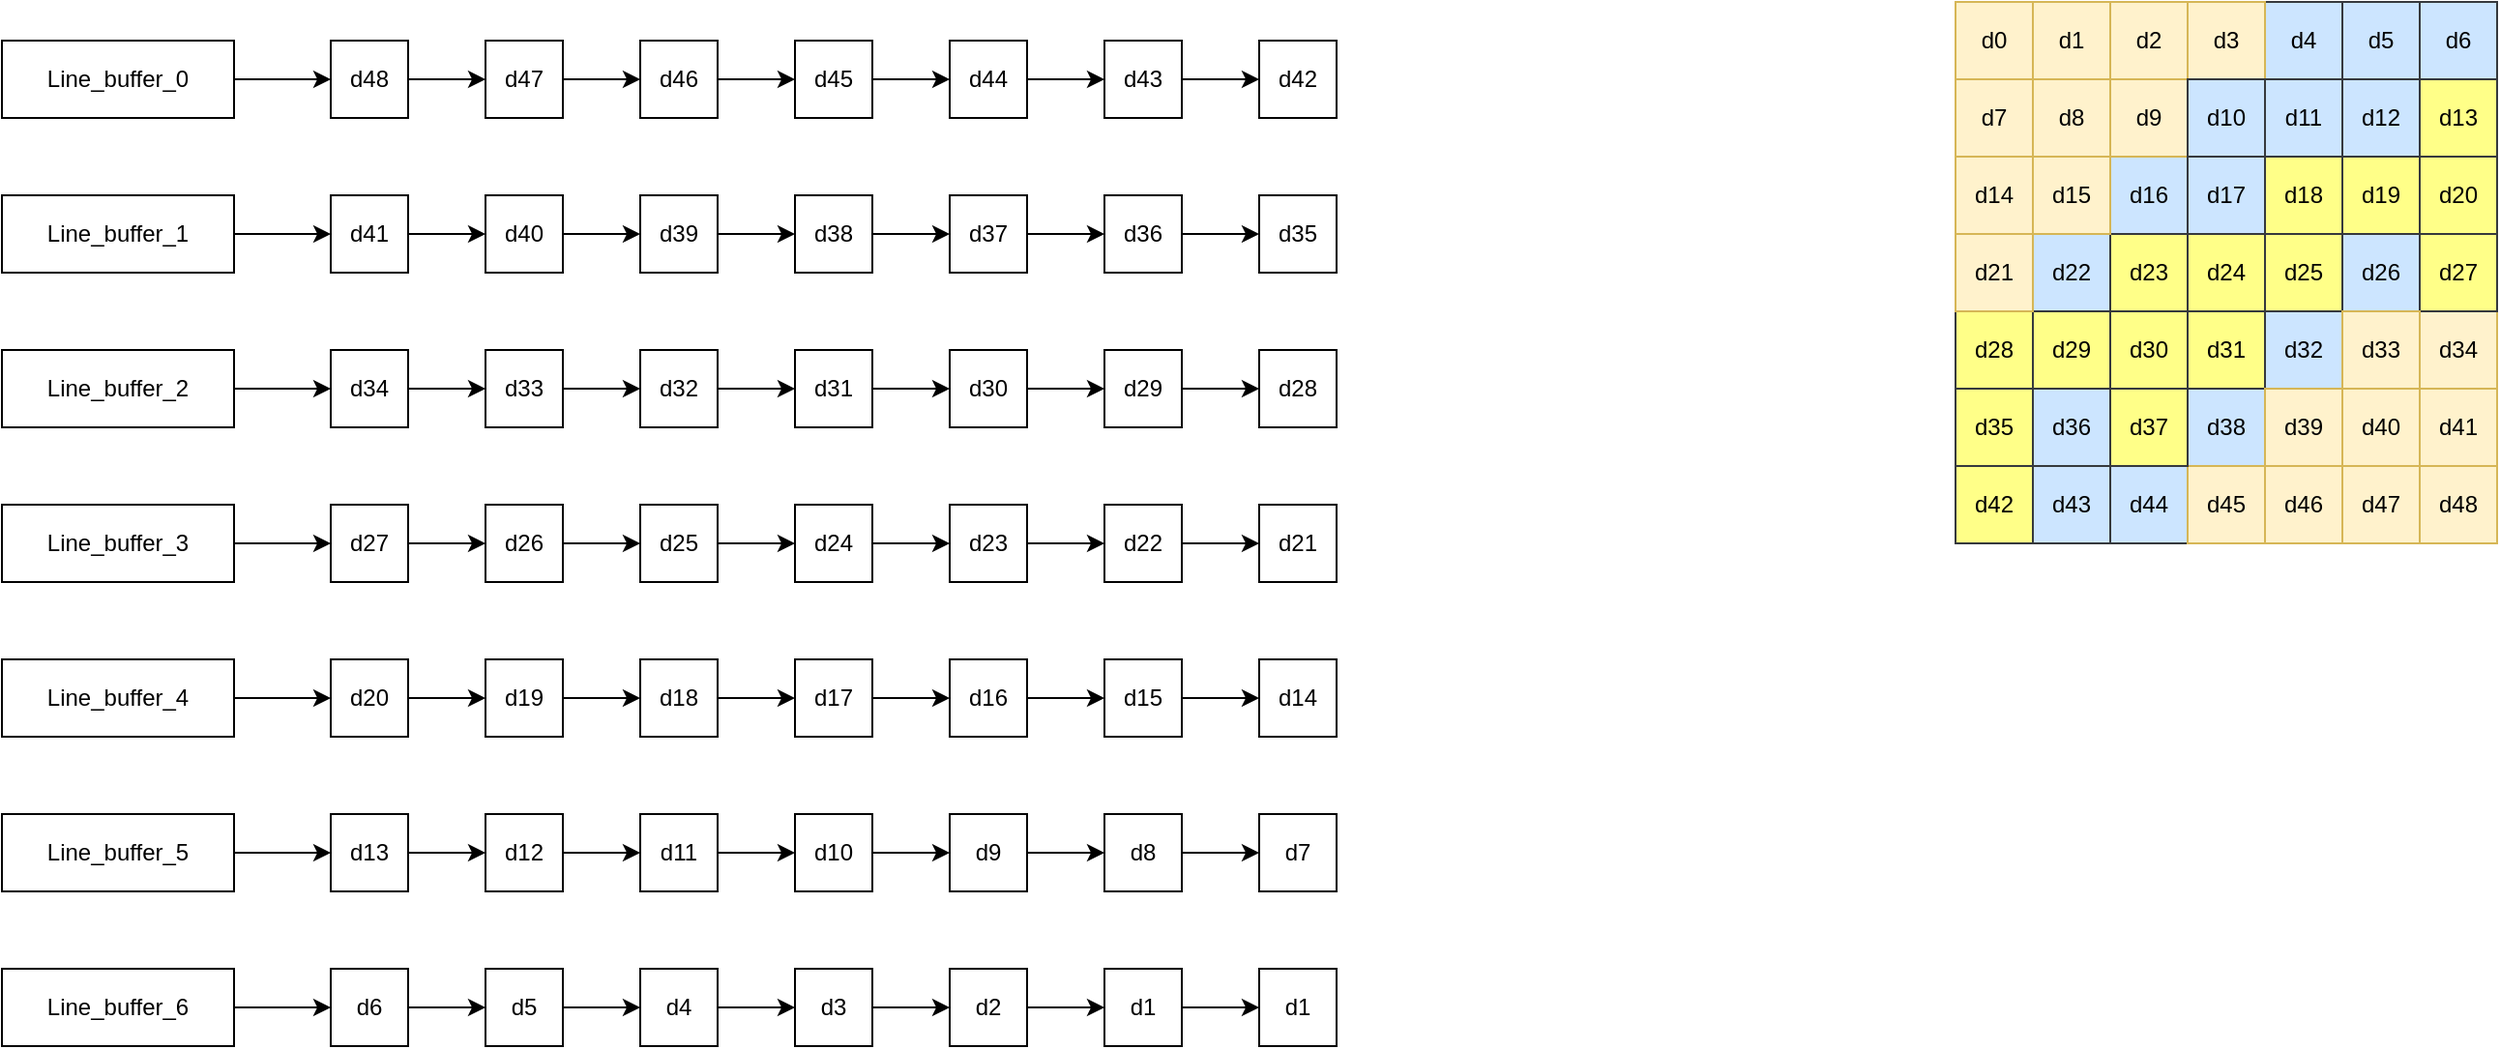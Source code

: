 <mxfile version="25.0.0">
  <diagram name="Page-1" id="skQ6Bqla_CH4Cx-famLH">
    <mxGraphModel dx="4706" dy="2423" grid="1" gridSize="10" guides="1" tooltips="1" connect="1" arrows="1" fold="1" page="1" pageScale="1" pageWidth="850" pageHeight="1100" math="0" shadow="0">
      <root>
        <mxCell id="0" />
        <mxCell id="1" parent="0" />
        <mxCell id="QPa2e-_EbMcNQabbTF7_-1" value="Line_buffer_0" style="rounded=0;whiteSpace=wrap;html=1;" parent="1" vertex="1">
          <mxGeometry x="80" y="350" width="120" height="40" as="geometry" />
        </mxCell>
        <mxCell id="QPa2e-_EbMcNQabbTF7_-2" value="Line_buffer_1" style="rounded=0;whiteSpace=wrap;html=1;" parent="1" vertex="1">
          <mxGeometry x="80" y="430" width="120" height="40" as="geometry" />
        </mxCell>
        <mxCell id="QPa2e-_EbMcNQabbTF7_-40" value="d48" style="rounded=0;whiteSpace=wrap;html=1;" parent="1" vertex="1">
          <mxGeometry x="250" y="350" width="40" height="40" as="geometry" />
        </mxCell>
        <mxCell id="QPa2e-_EbMcNQabbTF7_-41" value="" style="endArrow=classic;html=1;rounded=0;exitX=1;exitY=0.5;exitDx=0;exitDy=0;" parent="1" source="QPa2e-_EbMcNQabbTF7_-40" edge="1">
          <mxGeometry width="50" height="50" relative="1" as="geometry">
            <mxPoint x="310" y="370" as="sourcePoint" />
            <mxPoint x="330" y="370" as="targetPoint" />
          </mxGeometry>
        </mxCell>
        <mxCell id="QPa2e-_EbMcNQabbTF7_-45" value="" style="endArrow=classic;html=1;rounded=0;exitX=1;exitY=0.5;exitDx=0;exitDy=0;entryX=0;entryY=0.5;entryDx=0;entryDy=0;" parent="1" source="QPa2e-_EbMcNQabbTF7_-1" target="QPa2e-_EbMcNQabbTF7_-40" edge="1">
          <mxGeometry width="50" height="50" relative="1" as="geometry">
            <mxPoint x="450" y="500" as="sourcePoint" />
            <mxPoint x="500" y="450" as="targetPoint" />
          </mxGeometry>
        </mxCell>
        <mxCell id="QPa2e-_EbMcNQabbTF7_-53" value="Line_buffer_2" style="rounded=0;whiteSpace=wrap;html=1;" parent="1" vertex="1">
          <mxGeometry x="80" y="510" width="120" height="40" as="geometry" />
        </mxCell>
        <mxCell id="QPa2e-_EbMcNQabbTF7_-60" value="Line_buffer_3" style="rounded=0;whiteSpace=wrap;html=1;" parent="1" vertex="1">
          <mxGeometry x="80" y="590" width="120" height="40" as="geometry" />
        </mxCell>
        <mxCell id="QPa2e-_EbMcNQabbTF7_-74" value="Line_buffer_4" style="rounded=0;whiteSpace=wrap;html=1;" parent="1" vertex="1">
          <mxGeometry x="80" y="670" width="120" height="40" as="geometry" />
        </mxCell>
        <mxCell id="QPa2e-_EbMcNQabbTF7_-81" value="Line_buffer_5" style="rounded=0;whiteSpace=wrap;html=1;" parent="1" vertex="1">
          <mxGeometry x="80" y="750" width="120" height="40" as="geometry" />
        </mxCell>
        <mxCell id="QPa2e-_EbMcNQabbTF7_-88" value="Line_buffer_6" style="rounded=0;whiteSpace=wrap;html=1;" parent="1" vertex="1">
          <mxGeometry x="80" y="830" width="120" height="40" as="geometry" />
        </mxCell>
        <mxCell id="QPa2e-_EbMcNQabbTF7_-102" value="d47" style="rounded=0;whiteSpace=wrap;html=1;" parent="1" vertex="1">
          <mxGeometry x="330" y="350" width="40" height="40" as="geometry" />
        </mxCell>
        <mxCell id="QPa2e-_EbMcNQabbTF7_-103" value="" style="endArrow=classic;html=1;rounded=0;exitX=1;exitY=0.5;exitDx=0;exitDy=0;" parent="1" edge="1">
          <mxGeometry width="50" height="50" relative="1" as="geometry">
            <mxPoint x="370" y="370" as="sourcePoint" />
            <mxPoint x="410" y="370" as="targetPoint" />
          </mxGeometry>
        </mxCell>
        <mxCell id="QPa2e-_EbMcNQabbTF7_-104" value="d46" style="rounded=0;whiteSpace=wrap;html=1;" parent="1" vertex="1">
          <mxGeometry x="410" y="350" width="40" height="40" as="geometry" />
        </mxCell>
        <mxCell id="QPa2e-_EbMcNQabbTF7_-107" value="" style="endArrow=classic;html=1;rounded=0;exitX=1;exitY=0.5;exitDx=0;exitDy=0;" parent="1" edge="1">
          <mxGeometry width="50" height="50" relative="1" as="geometry">
            <mxPoint x="450" y="370" as="sourcePoint" />
            <mxPoint x="490" y="370" as="targetPoint" />
          </mxGeometry>
        </mxCell>
        <mxCell id="QPa2e-_EbMcNQabbTF7_-108" value="d45" style="rounded=0;whiteSpace=wrap;html=1;" parent="1" vertex="1">
          <mxGeometry x="490" y="350" width="40" height="40" as="geometry" />
        </mxCell>
        <mxCell id="QPa2e-_EbMcNQabbTF7_-109" value="" style="endArrow=classic;html=1;rounded=0;exitX=1;exitY=0.5;exitDx=0;exitDy=0;" parent="1" edge="1">
          <mxGeometry width="50" height="50" relative="1" as="geometry">
            <mxPoint x="530" y="370" as="sourcePoint" />
            <mxPoint x="570" y="370" as="targetPoint" />
          </mxGeometry>
        </mxCell>
        <mxCell id="QPa2e-_EbMcNQabbTF7_-110" value="d44" style="rounded=0;whiteSpace=wrap;html=1;" parent="1" vertex="1">
          <mxGeometry x="570" y="350" width="40" height="40" as="geometry" />
        </mxCell>
        <mxCell id="QPa2e-_EbMcNQabbTF7_-111" value="" style="endArrow=classic;html=1;rounded=0;exitX=1;exitY=0.5;exitDx=0;exitDy=0;" parent="1" edge="1">
          <mxGeometry width="50" height="50" relative="1" as="geometry">
            <mxPoint x="610" y="370" as="sourcePoint" />
            <mxPoint x="650" y="370" as="targetPoint" />
          </mxGeometry>
        </mxCell>
        <mxCell id="QPa2e-_EbMcNQabbTF7_-112" value="d43" style="rounded=0;whiteSpace=wrap;html=1;" parent="1" vertex="1">
          <mxGeometry x="650" y="350" width="40" height="40" as="geometry" />
        </mxCell>
        <mxCell id="QPa2e-_EbMcNQabbTF7_-113" value="" style="endArrow=classic;html=1;rounded=0;exitX=1;exitY=0.5;exitDx=0;exitDy=0;" parent="1" edge="1">
          <mxGeometry width="50" height="50" relative="1" as="geometry">
            <mxPoint x="690" y="370" as="sourcePoint" />
            <mxPoint x="730" y="370" as="targetPoint" />
          </mxGeometry>
        </mxCell>
        <mxCell id="QPa2e-_EbMcNQabbTF7_-114" value="d42" style="rounded=0;whiteSpace=wrap;html=1;" parent="1" vertex="1">
          <mxGeometry x="730" y="350" width="40" height="40" as="geometry" />
        </mxCell>
        <mxCell id="QPa2e-_EbMcNQabbTF7_-117" value="d41" style="rounded=0;whiteSpace=wrap;html=1;" parent="1" vertex="1">
          <mxGeometry x="250" y="430" width="40" height="40" as="geometry" />
        </mxCell>
        <mxCell id="QPa2e-_EbMcNQabbTF7_-118" value="" style="endArrow=classic;html=1;rounded=0;exitX=1;exitY=0.5;exitDx=0;exitDy=0;" parent="1" source="QPa2e-_EbMcNQabbTF7_-117" edge="1">
          <mxGeometry width="50" height="50" relative="1" as="geometry">
            <mxPoint x="310" y="450" as="sourcePoint" />
            <mxPoint x="330" y="450" as="targetPoint" />
          </mxGeometry>
        </mxCell>
        <mxCell id="QPa2e-_EbMcNQabbTF7_-119" value="" style="endArrow=classic;html=1;rounded=0;exitX=1;exitY=0.5;exitDx=0;exitDy=0;entryX=0;entryY=0.5;entryDx=0;entryDy=0;" parent="1" target="QPa2e-_EbMcNQabbTF7_-117" edge="1">
          <mxGeometry width="50" height="50" relative="1" as="geometry">
            <mxPoint x="200" y="450" as="sourcePoint" />
            <mxPoint x="500" y="530" as="targetPoint" />
          </mxGeometry>
        </mxCell>
        <mxCell id="QPa2e-_EbMcNQabbTF7_-120" value="d40" style="rounded=0;whiteSpace=wrap;html=1;" parent="1" vertex="1">
          <mxGeometry x="330" y="430" width="40" height="40" as="geometry" />
        </mxCell>
        <mxCell id="QPa2e-_EbMcNQabbTF7_-121" value="" style="endArrow=classic;html=1;rounded=0;exitX=1;exitY=0.5;exitDx=0;exitDy=0;" parent="1" edge="1">
          <mxGeometry width="50" height="50" relative="1" as="geometry">
            <mxPoint x="370" y="450" as="sourcePoint" />
            <mxPoint x="410" y="450" as="targetPoint" />
          </mxGeometry>
        </mxCell>
        <mxCell id="QPa2e-_EbMcNQabbTF7_-122" value="d39" style="rounded=0;whiteSpace=wrap;html=1;" parent="1" vertex="1">
          <mxGeometry x="410" y="430" width="40" height="40" as="geometry" />
        </mxCell>
        <mxCell id="QPa2e-_EbMcNQabbTF7_-123" value="" style="endArrow=classic;html=1;rounded=0;exitX=1;exitY=0.5;exitDx=0;exitDy=0;" parent="1" edge="1">
          <mxGeometry width="50" height="50" relative="1" as="geometry">
            <mxPoint x="450" y="450" as="sourcePoint" />
            <mxPoint x="490" y="450" as="targetPoint" />
          </mxGeometry>
        </mxCell>
        <mxCell id="QPa2e-_EbMcNQabbTF7_-124" value="d38" style="rounded=0;whiteSpace=wrap;html=1;" parent="1" vertex="1">
          <mxGeometry x="490" y="430" width="40" height="40" as="geometry" />
        </mxCell>
        <mxCell id="QPa2e-_EbMcNQabbTF7_-125" value="" style="endArrow=classic;html=1;rounded=0;exitX=1;exitY=0.5;exitDx=0;exitDy=0;" parent="1" edge="1">
          <mxGeometry width="50" height="50" relative="1" as="geometry">
            <mxPoint x="530" y="450" as="sourcePoint" />
            <mxPoint x="570" y="450" as="targetPoint" />
          </mxGeometry>
        </mxCell>
        <mxCell id="QPa2e-_EbMcNQabbTF7_-126" value="d37" style="rounded=0;whiteSpace=wrap;html=1;" parent="1" vertex="1">
          <mxGeometry x="570" y="430" width="40" height="40" as="geometry" />
        </mxCell>
        <mxCell id="QPa2e-_EbMcNQabbTF7_-127" value="" style="endArrow=classic;html=1;rounded=0;exitX=1;exitY=0.5;exitDx=0;exitDy=0;" parent="1" edge="1">
          <mxGeometry width="50" height="50" relative="1" as="geometry">
            <mxPoint x="610" y="450" as="sourcePoint" />
            <mxPoint x="650" y="450" as="targetPoint" />
          </mxGeometry>
        </mxCell>
        <mxCell id="QPa2e-_EbMcNQabbTF7_-128" value="d36" style="rounded=0;whiteSpace=wrap;html=1;" parent="1" vertex="1">
          <mxGeometry x="650" y="430" width="40" height="40" as="geometry" />
        </mxCell>
        <mxCell id="QPa2e-_EbMcNQabbTF7_-129" value="" style="endArrow=classic;html=1;rounded=0;exitX=1;exitY=0.5;exitDx=0;exitDy=0;" parent="1" edge="1">
          <mxGeometry width="50" height="50" relative="1" as="geometry">
            <mxPoint x="690" y="450" as="sourcePoint" />
            <mxPoint x="730" y="450" as="targetPoint" />
          </mxGeometry>
        </mxCell>
        <mxCell id="QPa2e-_EbMcNQabbTF7_-130" value="d35" style="rounded=0;whiteSpace=wrap;html=1;" parent="1" vertex="1">
          <mxGeometry x="730" y="430" width="40" height="40" as="geometry" />
        </mxCell>
        <mxCell id="QPa2e-_EbMcNQabbTF7_-131" value="d34" style="rounded=0;whiteSpace=wrap;html=1;" parent="1" vertex="1">
          <mxGeometry x="250" y="510" width="40" height="40" as="geometry" />
        </mxCell>
        <mxCell id="QPa2e-_EbMcNQabbTF7_-132" value="" style="endArrow=classic;html=1;rounded=0;exitX=1;exitY=0.5;exitDx=0;exitDy=0;" parent="1" source="QPa2e-_EbMcNQabbTF7_-131" edge="1">
          <mxGeometry width="50" height="50" relative="1" as="geometry">
            <mxPoint x="310" y="530" as="sourcePoint" />
            <mxPoint x="330" y="530" as="targetPoint" />
          </mxGeometry>
        </mxCell>
        <mxCell id="QPa2e-_EbMcNQabbTF7_-133" value="" style="endArrow=classic;html=1;rounded=0;exitX=1;exitY=0.5;exitDx=0;exitDy=0;entryX=0;entryY=0.5;entryDx=0;entryDy=0;" parent="1" target="QPa2e-_EbMcNQabbTF7_-131" edge="1">
          <mxGeometry width="50" height="50" relative="1" as="geometry">
            <mxPoint x="200" y="530" as="sourcePoint" />
            <mxPoint x="500" y="610" as="targetPoint" />
          </mxGeometry>
        </mxCell>
        <mxCell id="QPa2e-_EbMcNQabbTF7_-134" value="d33" style="rounded=0;whiteSpace=wrap;html=1;" parent="1" vertex="1">
          <mxGeometry x="330" y="510" width="40" height="40" as="geometry" />
        </mxCell>
        <mxCell id="QPa2e-_EbMcNQabbTF7_-135" value="" style="endArrow=classic;html=1;rounded=0;exitX=1;exitY=0.5;exitDx=0;exitDy=0;" parent="1" edge="1">
          <mxGeometry width="50" height="50" relative="1" as="geometry">
            <mxPoint x="370" y="530" as="sourcePoint" />
            <mxPoint x="410" y="530" as="targetPoint" />
          </mxGeometry>
        </mxCell>
        <mxCell id="QPa2e-_EbMcNQabbTF7_-136" value="d32" style="rounded=0;whiteSpace=wrap;html=1;" parent="1" vertex="1">
          <mxGeometry x="410" y="510" width="40" height="40" as="geometry" />
        </mxCell>
        <mxCell id="QPa2e-_EbMcNQabbTF7_-137" value="" style="endArrow=classic;html=1;rounded=0;exitX=1;exitY=0.5;exitDx=0;exitDy=0;" parent="1" edge="1">
          <mxGeometry width="50" height="50" relative="1" as="geometry">
            <mxPoint x="450" y="530" as="sourcePoint" />
            <mxPoint x="490" y="530" as="targetPoint" />
          </mxGeometry>
        </mxCell>
        <mxCell id="QPa2e-_EbMcNQabbTF7_-138" value="d31" style="rounded=0;whiteSpace=wrap;html=1;" parent="1" vertex="1">
          <mxGeometry x="490" y="510" width="40" height="40" as="geometry" />
        </mxCell>
        <mxCell id="QPa2e-_EbMcNQabbTF7_-139" value="" style="endArrow=classic;html=1;rounded=0;exitX=1;exitY=0.5;exitDx=0;exitDy=0;" parent="1" edge="1">
          <mxGeometry width="50" height="50" relative="1" as="geometry">
            <mxPoint x="530" y="530" as="sourcePoint" />
            <mxPoint x="570" y="530" as="targetPoint" />
          </mxGeometry>
        </mxCell>
        <mxCell id="QPa2e-_EbMcNQabbTF7_-140" value="d30" style="rounded=0;whiteSpace=wrap;html=1;" parent="1" vertex="1">
          <mxGeometry x="570" y="510" width="40" height="40" as="geometry" />
        </mxCell>
        <mxCell id="QPa2e-_EbMcNQabbTF7_-141" value="" style="endArrow=classic;html=1;rounded=0;exitX=1;exitY=0.5;exitDx=0;exitDy=0;" parent="1" edge="1">
          <mxGeometry width="50" height="50" relative="1" as="geometry">
            <mxPoint x="610" y="530" as="sourcePoint" />
            <mxPoint x="650" y="530" as="targetPoint" />
          </mxGeometry>
        </mxCell>
        <mxCell id="QPa2e-_EbMcNQabbTF7_-142" value="d29" style="rounded=0;whiteSpace=wrap;html=1;" parent="1" vertex="1">
          <mxGeometry x="650" y="510" width="40" height="40" as="geometry" />
        </mxCell>
        <mxCell id="QPa2e-_EbMcNQabbTF7_-143" value="" style="endArrow=classic;html=1;rounded=0;exitX=1;exitY=0.5;exitDx=0;exitDy=0;" parent="1" edge="1">
          <mxGeometry width="50" height="50" relative="1" as="geometry">
            <mxPoint x="690" y="530" as="sourcePoint" />
            <mxPoint x="730" y="530" as="targetPoint" />
          </mxGeometry>
        </mxCell>
        <mxCell id="QPa2e-_EbMcNQabbTF7_-144" value="d28" style="rounded=0;whiteSpace=wrap;html=1;" parent="1" vertex="1">
          <mxGeometry x="730" y="510" width="40" height="40" as="geometry" />
        </mxCell>
        <mxCell id="QPa2e-_EbMcNQabbTF7_-145" value="d27" style="rounded=0;whiteSpace=wrap;html=1;" parent="1" vertex="1">
          <mxGeometry x="250" y="590" width="40" height="40" as="geometry" />
        </mxCell>
        <mxCell id="QPa2e-_EbMcNQabbTF7_-146" value="" style="endArrow=classic;html=1;rounded=0;exitX=1;exitY=0.5;exitDx=0;exitDy=0;" parent="1" source="QPa2e-_EbMcNQabbTF7_-145" edge="1">
          <mxGeometry width="50" height="50" relative="1" as="geometry">
            <mxPoint x="310" y="610" as="sourcePoint" />
            <mxPoint x="330" y="610" as="targetPoint" />
          </mxGeometry>
        </mxCell>
        <mxCell id="QPa2e-_EbMcNQabbTF7_-147" value="" style="endArrow=classic;html=1;rounded=0;exitX=1;exitY=0.5;exitDx=0;exitDy=0;entryX=0;entryY=0.5;entryDx=0;entryDy=0;" parent="1" target="QPa2e-_EbMcNQabbTF7_-145" edge="1">
          <mxGeometry width="50" height="50" relative="1" as="geometry">
            <mxPoint x="200" y="610" as="sourcePoint" />
            <mxPoint x="500" y="690" as="targetPoint" />
          </mxGeometry>
        </mxCell>
        <mxCell id="QPa2e-_EbMcNQabbTF7_-148" value="d26" style="rounded=0;whiteSpace=wrap;html=1;" parent="1" vertex="1">
          <mxGeometry x="330" y="590" width="40" height="40" as="geometry" />
        </mxCell>
        <mxCell id="QPa2e-_EbMcNQabbTF7_-149" value="" style="endArrow=classic;html=1;rounded=0;exitX=1;exitY=0.5;exitDx=0;exitDy=0;" parent="1" edge="1">
          <mxGeometry width="50" height="50" relative="1" as="geometry">
            <mxPoint x="370" y="610" as="sourcePoint" />
            <mxPoint x="410" y="610" as="targetPoint" />
          </mxGeometry>
        </mxCell>
        <mxCell id="QPa2e-_EbMcNQabbTF7_-150" value="d25" style="rounded=0;whiteSpace=wrap;html=1;" parent="1" vertex="1">
          <mxGeometry x="410" y="590" width="40" height="40" as="geometry" />
        </mxCell>
        <mxCell id="QPa2e-_EbMcNQabbTF7_-151" value="" style="endArrow=classic;html=1;rounded=0;exitX=1;exitY=0.5;exitDx=0;exitDy=0;" parent="1" edge="1">
          <mxGeometry width="50" height="50" relative="1" as="geometry">
            <mxPoint x="450" y="610" as="sourcePoint" />
            <mxPoint x="490" y="610" as="targetPoint" />
          </mxGeometry>
        </mxCell>
        <mxCell id="QPa2e-_EbMcNQabbTF7_-152" value="d24" style="rounded=0;whiteSpace=wrap;html=1;" parent="1" vertex="1">
          <mxGeometry x="490" y="590" width="40" height="40" as="geometry" />
        </mxCell>
        <mxCell id="QPa2e-_EbMcNQabbTF7_-153" value="" style="endArrow=classic;html=1;rounded=0;exitX=1;exitY=0.5;exitDx=0;exitDy=0;" parent="1" edge="1">
          <mxGeometry width="50" height="50" relative="1" as="geometry">
            <mxPoint x="530" y="610" as="sourcePoint" />
            <mxPoint x="570" y="610" as="targetPoint" />
          </mxGeometry>
        </mxCell>
        <mxCell id="QPa2e-_EbMcNQabbTF7_-154" value="d23" style="rounded=0;whiteSpace=wrap;html=1;" parent="1" vertex="1">
          <mxGeometry x="570" y="590" width="40" height="40" as="geometry" />
        </mxCell>
        <mxCell id="QPa2e-_EbMcNQabbTF7_-155" value="" style="endArrow=classic;html=1;rounded=0;exitX=1;exitY=0.5;exitDx=0;exitDy=0;" parent="1" edge="1">
          <mxGeometry width="50" height="50" relative="1" as="geometry">
            <mxPoint x="610" y="610" as="sourcePoint" />
            <mxPoint x="650" y="610" as="targetPoint" />
          </mxGeometry>
        </mxCell>
        <mxCell id="QPa2e-_EbMcNQabbTF7_-156" value="d22" style="rounded=0;whiteSpace=wrap;html=1;" parent="1" vertex="1">
          <mxGeometry x="650" y="590" width="40" height="40" as="geometry" />
        </mxCell>
        <mxCell id="QPa2e-_EbMcNQabbTF7_-157" value="" style="endArrow=classic;html=1;rounded=0;exitX=1;exitY=0.5;exitDx=0;exitDy=0;" parent="1" edge="1">
          <mxGeometry width="50" height="50" relative="1" as="geometry">
            <mxPoint x="690" y="610" as="sourcePoint" />
            <mxPoint x="730" y="610" as="targetPoint" />
          </mxGeometry>
        </mxCell>
        <mxCell id="QPa2e-_EbMcNQabbTF7_-158" value="d21" style="rounded=0;whiteSpace=wrap;html=1;" parent="1" vertex="1">
          <mxGeometry x="730" y="590" width="40" height="40" as="geometry" />
        </mxCell>
        <mxCell id="QPa2e-_EbMcNQabbTF7_-159" value="d20" style="rounded=0;whiteSpace=wrap;html=1;" parent="1" vertex="1">
          <mxGeometry x="250" y="670" width="40" height="40" as="geometry" />
        </mxCell>
        <mxCell id="QPa2e-_EbMcNQabbTF7_-160" value="" style="endArrow=classic;html=1;rounded=0;exitX=1;exitY=0.5;exitDx=0;exitDy=0;" parent="1" source="QPa2e-_EbMcNQabbTF7_-159" edge="1">
          <mxGeometry width="50" height="50" relative="1" as="geometry">
            <mxPoint x="310" y="690" as="sourcePoint" />
            <mxPoint x="330" y="690" as="targetPoint" />
          </mxGeometry>
        </mxCell>
        <mxCell id="QPa2e-_EbMcNQabbTF7_-161" value="" style="endArrow=classic;html=1;rounded=0;exitX=1;exitY=0.5;exitDx=0;exitDy=0;entryX=0;entryY=0.5;entryDx=0;entryDy=0;" parent="1" target="QPa2e-_EbMcNQabbTF7_-159" edge="1">
          <mxGeometry width="50" height="50" relative="1" as="geometry">
            <mxPoint x="200" y="690" as="sourcePoint" />
            <mxPoint x="500" y="770" as="targetPoint" />
          </mxGeometry>
        </mxCell>
        <mxCell id="QPa2e-_EbMcNQabbTF7_-162" value="d19" style="rounded=0;whiteSpace=wrap;html=1;" parent="1" vertex="1">
          <mxGeometry x="330" y="670" width="40" height="40" as="geometry" />
        </mxCell>
        <mxCell id="QPa2e-_EbMcNQabbTF7_-163" value="" style="endArrow=classic;html=1;rounded=0;exitX=1;exitY=0.5;exitDx=0;exitDy=0;" parent="1" edge="1">
          <mxGeometry width="50" height="50" relative="1" as="geometry">
            <mxPoint x="370" y="690" as="sourcePoint" />
            <mxPoint x="410" y="690" as="targetPoint" />
          </mxGeometry>
        </mxCell>
        <mxCell id="QPa2e-_EbMcNQabbTF7_-164" value="d18" style="rounded=0;whiteSpace=wrap;html=1;" parent="1" vertex="1">
          <mxGeometry x="410" y="670" width="40" height="40" as="geometry" />
        </mxCell>
        <mxCell id="QPa2e-_EbMcNQabbTF7_-165" value="" style="endArrow=classic;html=1;rounded=0;exitX=1;exitY=0.5;exitDx=0;exitDy=0;" parent="1" edge="1">
          <mxGeometry width="50" height="50" relative="1" as="geometry">
            <mxPoint x="450" y="690" as="sourcePoint" />
            <mxPoint x="490" y="690" as="targetPoint" />
          </mxGeometry>
        </mxCell>
        <mxCell id="QPa2e-_EbMcNQabbTF7_-166" value="d17" style="rounded=0;whiteSpace=wrap;html=1;" parent="1" vertex="1">
          <mxGeometry x="490" y="670" width="40" height="40" as="geometry" />
        </mxCell>
        <mxCell id="QPa2e-_EbMcNQabbTF7_-167" value="" style="endArrow=classic;html=1;rounded=0;exitX=1;exitY=0.5;exitDx=0;exitDy=0;" parent="1" edge="1">
          <mxGeometry width="50" height="50" relative="1" as="geometry">
            <mxPoint x="530" y="690" as="sourcePoint" />
            <mxPoint x="570" y="690" as="targetPoint" />
          </mxGeometry>
        </mxCell>
        <mxCell id="QPa2e-_EbMcNQabbTF7_-168" value="d16" style="rounded=0;whiteSpace=wrap;html=1;" parent="1" vertex="1">
          <mxGeometry x="570" y="670" width="40" height="40" as="geometry" />
        </mxCell>
        <mxCell id="QPa2e-_EbMcNQabbTF7_-169" value="" style="endArrow=classic;html=1;rounded=0;exitX=1;exitY=0.5;exitDx=0;exitDy=0;" parent="1" edge="1">
          <mxGeometry width="50" height="50" relative="1" as="geometry">
            <mxPoint x="610" y="690" as="sourcePoint" />
            <mxPoint x="650" y="690" as="targetPoint" />
          </mxGeometry>
        </mxCell>
        <mxCell id="QPa2e-_EbMcNQabbTF7_-170" value="d15" style="rounded=0;whiteSpace=wrap;html=1;" parent="1" vertex="1">
          <mxGeometry x="650" y="670" width="40" height="40" as="geometry" />
        </mxCell>
        <mxCell id="QPa2e-_EbMcNQabbTF7_-171" value="" style="endArrow=classic;html=1;rounded=0;exitX=1;exitY=0.5;exitDx=0;exitDy=0;" parent="1" edge="1">
          <mxGeometry width="50" height="50" relative="1" as="geometry">
            <mxPoint x="690" y="690" as="sourcePoint" />
            <mxPoint x="730" y="690" as="targetPoint" />
          </mxGeometry>
        </mxCell>
        <mxCell id="QPa2e-_EbMcNQabbTF7_-172" value="d14" style="rounded=0;whiteSpace=wrap;html=1;" parent="1" vertex="1">
          <mxGeometry x="730" y="670" width="40" height="40" as="geometry" />
        </mxCell>
        <mxCell id="QPa2e-_EbMcNQabbTF7_-173" value="d13" style="rounded=0;whiteSpace=wrap;html=1;" parent="1" vertex="1">
          <mxGeometry x="250" y="750" width="40" height="40" as="geometry" />
        </mxCell>
        <mxCell id="QPa2e-_EbMcNQabbTF7_-174" value="" style="endArrow=classic;html=1;rounded=0;exitX=1;exitY=0.5;exitDx=0;exitDy=0;" parent="1" source="QPa2e-_EbMcNQabbTF7_-173" edge="1">
          <mxGeometry width="50" height="50" relative="1" as="geometry">
            <mxPoint x="310" y="770" as="sourcePoint" />
            <mxPoint x="330" y="770" as="targetPoint" />
          </mxGeometry>
        </mxCell>
        <mxCell id="QPa2e-_EbMcNQabbTF7_-175" value="" style="endArrow=classic;html=1;rounded=0;exitX=1;exitY=0.5;exitDx=0;exitDy=0;entryX=0;entryY=0.5;entryDx=0;entryDy=0;" parent="1" target="QPa2e-_EbMcNQabbTF7_-173" edge="1">
          <mxGeometry width="50" height="50" relative="1" as="geometry">
            <mxPoint x="200" y="770" as="sourcePoint" />
            <mxPoint x="500" y="850" as="targetPoint" />
          </mxGeometry>
        </mxCell>
        <mxCell id="QPa2e-_EbMcNQabbTF7_-176" value="d12" style="rounded=0;whiteSpace=wrap;html=1;" parent="1" vertex="1">
          <mxGeometry x="330" y="750" width="40" height="40" as="geometry" />
        </mxCell>
        <mxCell id="QPa2e-_EbMcNQabbTF7_-177" value="" style="endArrow=classic;html=1;rounded=0;exitX=1;exitY=0.5;exitDx=0;exitDy=0;" parent="1" edge="1">
          <mxGeometry width="50" height="50" relative="1" as="geometry">
            <mxPoint x="370" y="770" as="sourcePoint" />
            <mxPoint x="410" y="770" as="targetPoint" />
          </mxGeometry>
        </mxCell>
        <mxCell id="QPa2e-_EbMcNQabbTF7_-178" value="d11" style="rounded=0;whiteSpace=wrap;html=1;" parent="1" vertex="1">
          <mxGeometry x="410" y="750" width="40" height="40" as="geometry" />
        </mxCell>
        <mxCell id="QPa2e-_EbMcNQabbTF7_-179" value="" style="endArrow=classic;html=1;rounded=0;exitX=1;exitY=0.5;exitDx=0;exitDy=0;" parent="1" edge="1">
          <mxGeometry width="50" height="50" relative="1" as="geometry">
            <mxPoint x="450" y="770" as="sourcePoint" />
            <mxPoint x="490" y="770" as="targetPoint" />
          </mxGeometry>
        </mxCell>
        <mxCell id="QPa2e-_EbMcNQabbTF7_-180" value="d10" style="rounded=0;whiteSpace=wrap;html=1;" parent="1" vertex="1">
          <mxGeometry x="490" y="750" width="40" height="40" as="geometry" />
        </mxCell>
        <mxCell id="QPa2e-_EbMcNQabbTF7_-181" value="" style="endArrow=classic;html=1;rounded=0;exitX=1;exitY=0.5;exitDx=0;exitDy=0;" parent="1" edge="1">
          <mxGeometry width="50" height="50" relative="1" as="geometry">
            <mxPoint x="530" y="770" as="sourcePoint" />
            <mxPoint x="570" y="770" as="targetPoint" />
          </mxGeometry>
        </mxCell>
        <mxCell id="QPa2e-_EbMcNQabbTF7_-182" value="d9" style="rounded=0;whiteSpace=wrap;html=1;" parent="1" vertex="1">
          <mxGeometry x="570" y="750" width="40" height="40" as="geometry" />
        </mxCell>
        <mxCell id="QPa2e-_EbMcNQabbTF7_-183" value="" style="endArrow=classic;html=1;rounded=0;exitX=1;exitY=0.5;exitDx=0;exitDy=0;" parent="1" edge="1">
          <mxGeometry width="50" height="50" relative="1" as="geometry">
            <mxPoint x="610" y="770" as="sourcePoint" />
            <mxPoint x="650" y="770" as="targetPoint" />
          </mxGeometry>
        </mxCell>
        <mxCell id="QPa2e-_EbMcNQabbTF7_-184" value="d8" style="rounded=0;whiteSpace=wrap;html=1;" parent="1" vertex="1">
          <mxGeometry x="650" y="750" width="40" height="40" as="geometry" />
        </mxCell>
        <mxCell id="QPa2e-_EbMcNQabbTF7_-185" value="" style="endArrow=classic;html=1;rounded=0;exitX=1;exitY=0.5;exitDx=0;exitDy=0;" parent="1" edge="1">
          <mxGeometry width="50" height="50" relative="1" as="geometry">
            <mxPoint x="690" y="770" as="sourcePoint" />
            <mxPoint x="730" y="770" as="targetPoint" />
          </mxGeometry>
        </mxCell>
        <mxCell id="QPa2e-_EbMcNQabbTF7_-186" value="d7" style="rounded=0;whiteSpace=wrap;html=1;" parent="1" vertex="1">
          <mxGeometry x="730" y="750" width="40" height="40" as="geometry" />
        </mxCell>
        <mxCell id="QPa2e-_EbMcNQabbTF7_-187" value="d6" style="rounded=0;whiteSpace=wrap;html=1;" parent="1" vertex="1">
          <mxGeometry x="250" y="830" width="40" height="40" as="geometry" />
        </mxCell>
        <mxCell id="QPa2e-_EbMcNQabbTF7_-188" value="" style="endArrow=classic;html=1;rounded=0;exitX=1;exitY=0.5;exitDx=0;exitDy=0;" parent="1" source="QPa2e-_EbMcNQabbTF7_-187" edge="1">
          <mxGeometry width="50" height="50" relative="1" as="geometry">
            <mxPoint x="310" y="850" as="sourcePoint" />
            <mxPoint x="330" y="850" as="targetPoint" />
          </mxGeometry>
        </mxCell>
        <mxCell id="QPa2e-_EbMcNQabbTF7_-189" value="" style="endArrow=classic;html=1;rounded=0;exitX=1;exitY=0.5;exitDx=0;exitDy=0;entryX=0;entryY=0.5;entryDx=0;entryDy=0;" parent="1" target="QPa2e-_EbMcNQabbTF7_-187" edge="1">
          <mxGeometry width="50" height="50" relative="1" as="geometry">
            <mxPoint x="200" y="850" as="sourcePoint" />
            <mxPoint x="500" y="930" as="targetPoint" />
          </mxGeometry>
        </mxCell>
        <mxCell id="QPa2e-_EbMcNQabbTF7_-190" value="d5" style="rounded=0;whiteSpace=wrap;html=1;" parent="1" vertex="1">
          <mxGeometry x="330" y="830" width="40" height="40" as="geometry" />
        </mxCell>
        <mxCell id="QPa2e-_EbMcNQabbTF7_-191" value="" style="endArrow=classic;html=1;rounded=0;exitX=1;exitY=0.5;exitDx=0;exitDy=0;" parent="1" edge="1">
          <mxGeometry width="50" height="50" relative="1" as="geometry">
            <mxPoint x="370" y="850" as="sourcePoint" />
            <mxPoint x="410" y="850" as="targetPoint" />
          </mxGeometry>
        </mxCell>
        <mxCell id="QPa2e-_EbMcNQabbTF7_-192" value="d4" style="rounded=0;whiteSpace=wrap;html=1;" parent="1" vertex="1">
          <mxGeometry x="410" y="830" width="40" height="40" as="geometry" />
        </mxCell>
        <mxCell id="QPa2e-_EbMcNQabbTF7_-193" value="" style="endArrow=classic;html=1;rounded=0;exitX=1;exitY=0.5;exitDx=0;exitDy=0;" parent="1" edge="1">
          <mxGeometry width="50" height="50" relative="1" as="geometry">
            <mxPoint x="450" y="850" as="sourcePoint" />
            <mxPoint x="490" y="850" as="targetPoint" />
          </mxGeometry>
        </mxCell>
        <mxCell id="QPa2e-_EbMcNQabbTF7_-194" value="d3" style="rounded=0;whiteSpace=wrap;html=1;" parent="1" vertex="1">
          <mxGeometry x="490" y="830" width="40" height="40" as="geometry" />
        </mxCell>
        <mxCell id="QPa2e-_EbMcNQabbTF7_-195" value="" style="endArrow=classic;html=1;rounded=0;exitX=1;exitY=0.5;exitDx=0;exitDy=0;" parent="1" edge="1">
          <mxGeometry width="50" height="50" relative="1" as="geometry">
            <mxPoint x="530" y="850" as="sourcePoint" />
            <mxPoint x="570" y="850" as="targetPoint" />
          </mxGeometry>
        </mxCell>
        <mxCell id="QPa2e-_EbMcNQabbTF7_-196" value="d2" style="rounded=0;whiteSpace=wrap;html=1;" parent="1" vertex="1">
          <mxGeometry x="570" y="830" width="40" height="40" as="geometry" />
        </mxCell>
        <mxCell id="QPa2e-_EbMcNQabbTF7_-197" value="" style="endArrow=classic;html=1;rounded=0;exitX=1;exitY=0.5;exitDx=0;exitDy=0;" parent="1" edge="1">
          <mxGeometry width="50" height="50" relative="1" as="geometry">
            <mxPoint x="610" y="850" as="sourcePoint" />
            <mxPoint x="650" y="850" as="targetPoint" />
          </mxGeometry>
        </mxCell>
        <mxCell id="QPa2e-_EbMcNQabbTF7_-198" value="d1" style="rounded=0;whiteSpace=wrap;html=1;" parent="1" vertex="1">
          <mxGeometry x="650" y="830" width="40" height="40" as="geometry" />
        </mxCell>
        <mxCell id="QPa2e-_EbMcNQabbTF7_-199" value="" style="endArrow=classic;html=1;rounded=0;exitX=1;exitY=0.5;exitDx=0;exitDy=0;" parent="1" edge="1">
          <mxGeometry width="50" height="50" relative="1" as="geometry">
            <mxPoint x="690" y="850" as="sourcePoint" />
            <mxPoint x="730" y="850" as="targetPoint" />
          </mxGeometry>
        </mxCell>
        <mxCell id="QPa2e-_EbMcNQabbTF7_-200" value="d1" style="rounded=0;whiteSpace=wrap;html=1;" parent="1" vertex="1">
          <mxGeometry x="730" y="830" width="40" height="40" as="geometry" />
        </mxCell>
        <mxCell id="9oq79Bdc62THOU5HDjCZ-1" value="d0" style="rounded=0;whiteSpace=wrap;html=1;container=0;fillColor=#fff2cc;strokeColor=#d6b656;" parent="1" vertex="1">
          <mxGeometry x="1090" y="330" width="40" height="40" as="geometry" />
        </mxCell>
        <mxCell id="9oq79Bdc62THOU5HDjCZ-2" value="d1" style="rounded=0;whiteSpace=wrap;html=1;container=0;fillColor=#fff2cc;strokeColor=#d6b656;" parent="1" vertex="1">
          <mxGeometry x="1130" y="330" width="40" height="40" as="geometry" />
        </mxCell>
        <mxCell id="9oq79Bdc62THOU5HDjCZ-3" value="d2" style="rounded=0;whiteSpace=wrap;html=1;container=0;fillColor=#dae8fc;strokeColor=#6c8ebf;" parent="1" vertex="1">
          <mxGeometry x="1170" y="330" width="40" height="40" as="geometry" />
        </mxCell>
        <mxCell id="9oq79Bdc62THOU5HDjCZ-4" value="d3" style="rounded=0;whiteSpace=wrap;html=1;container=0;fillColor=#dae8fc;strokeColor=#6c8ebf;" parent="1" vertex="1">
          <mxGeometry x="1210" y="330" width="40" height="40" as="geometry" />
        </mxCell>
        <mxCell id="9oq79Bdc62THOU5HDjCZ-5" value="d4" style="rounded=0;whiteSpace=wrap;html=1;container=0;fillColor=#dae8fc;strokeColor=#6c8ebf;" parent="1" vertex="1">
          <mxGeometry x="1250" y="330" width="40" height="40" as="geometry" />
        </mxCell>
        <mxCell id="9oq79Bdc62THOU5HDjCZ-6" value="d5" style="rounded=0;whiteSpace=wrap;html=1;container=0;" parent="1" vertex="1">
          <mxGeometry x="1290" y="330" width="40" height="40" as="geometry" />
        </mxCell>
        <mxCell id="9oq79Bdc62THOU5HDjCZ-7" value="d6" style="rounded=0;whiteSpace=wrap;html=1;container=0;" parent="1" vertex="1">
          <mxGeometry x="1330" y="330" width="40" height="40" as="geometry" />
        </mxCell>
        <mxCell id="9oq79Bdc62THOU5HDjCZ-10" value="d7" style="rounded=0;whiteSpace=wrap;html=1;container=0;fillColor=#dae8fc;strokeColor=#6c8ebf;" parent="1" vertex="1">
          <mxGeometry x="1090" y="370" width="40" height="40" as="geometry" />
        </mxCell>
        <mxCell id="9oq79Bdc62THOU5HDjCZ-11" value="d8" style="rounded=0;whiteSpace=wrap;html=1;container=0;fillColor=#dae8fc;strokeColor=#6c8ebf;" parent="1" vertex="1">
          <mxGeometry x="1130" y="370" width="40" height="40" as="geometry" />
        </mxCell>
        <mxCell id="9oq79Bdc62THOU5HDjCZ-12" value="d9" style="rounded=0;whiteSpace=wrap;html=1;container=0;fillColor=#dae8fc;strokeColor=#6c8ebf;" parent="1" vertex="1">
          <mxGeometry x="1170" y="370" width="40" height="40" as="geometry" />
        </mxCell>
        <mxCell id="9oq79Bdc62THOU5HDjCZ-13" value="d10" style="rounded=0;whiteSpace=wrap;html=1;container=0;fillColor=#dae8fc;strokeColor=#6c8ebf;" parent="1" vertex="1">
          <mxGeometry x="1210" y="370" width="40" height="40" as="geometry" />
        </mxCell>
        <mxCell id="9oq79Bdc62THOU5HDjCZ-14" value="d11" style="rounded=0;whiteSpace=wrap;html=1;container=0;fillColor=#cce5ff;strokeColor=#36393d;" parent="1" vertex="1">
          <mxGeometry x="1250" y="370" width="40" height="40" as="geometry" />
        </mxCell>
        <mxCell id="9oq79Bdc62THOU5HDjCZ-15" value="d12" style="rounded=0;whiteSpace=wrap;html=1;container=0;" parent="1" vertex="1">
          <mxGeometry x="1290" y="370" width="40" height="40" as="geometry" />
        </mxCell>
        <mxCell id="9oq79Bdc62THOU5HDjCZ-16" value="d13" style="rounded=0;whiteSpace=wrap;html=1;container=0;" parent="1" vertex="1">
          <mxGeometry x="1330" y="370" width="40" height="40" as="geometry" />
        </mxCell>
        <mxCell id="9oq79Bdc62THOU5HDjCZ-19" value="d14" style="rounded=0;whiteSpace=wrap;html=1;container=0;fillColor=#dae8fc;strokeColor=#6c8ebf;" parent="1" vertex="1">
          <mxGeometry x="1090" y="410" width="40" height="40" as="geometry" />
        </mxCell>
        <mxCell id="9oq79Bdc62THOU5HDjCZ-20" value="d15" style="rounded=0;whiteSpace=wrap;html=1;container=0;fillColor=#dae8fc;strokeColor=#6c8ebf;" parent="1" vertex="1">
          <mxGeometry x="1130" y="410" width="40" height="40" as="geometry" />
        </mxCell>
        <mxCell id="9oq79Bdc62THOU5HDjCZ-21" value="d16" style="rounded=0;whiteSpace=wrap;html=1;container=0;fillColor=#cce5ff;strokeColor=#36393d;" parent="1" vertex="1">
          <mxGeometry x="1170" y="410" width="40" height="40" as="geometry" />
        </mxCell>
        <mxCell id="9oq79Bdc62THOU5HDjCZ-22" value="d17" style="rounded=0;whiteSpace=wrap;html=1;container=0;fillColor=#cce5ff;strokeColor=#36393d;" parent="1" vertex="1">
          <mxGeometry x="1210" y="410" width="40" height="40" as="geometry" />
        </mxCell>
        <mxCell id="9oq79Bdc62THOU5HDjCZ-23" value="d18" style="rounded=0;whiteSpace=wrap;html=1;container=0;fillColor=#ffff88;strokeColor=#36393d;" parent="1" vertex="1">
          <mxGeometry x="1250" y="410" width="40" height="40" as="geometry" />
        </mxCell>
        <mxCell id="9oq79Bdc62THOU5HDjCZ-24" value="d19" style="rounded=0;whiteSpace=wrap;html=1;container=0;fillColor=#ffff88;strokeColor=#36393d;" parent="1" vertex="1">
          <mxGeometry x="1290" y="410" width="40" height="40" as="geometry" />
        </mxCell>
        <mxCell id="9oq79Bdc62THOU5HDjCZ-25" value="d20" style="rounded=0;whiteSpace=wrap;html=1;container=0;fillColor=#ffff88;strokeColor=#36393d;" parent="1" vertex="1">
          <mxGeometry x="1330" y="410" width="40" height="40" as="geometry" />
        </mxCell>
        <mxCell id="9oq79Bdc62THOU5HDjCZ-28" value="d21" style="rounded=0;whiteSpace=wrap;html=1;container=0;fillColor=#dae8fc;strokeColor=#6c8ebf;" parent="1" vertex="1">
          <mxGeometry x="1090" y="450" width="40" height="40" as="geometry" />
        </mxCell>
        <mxCell id="9oq79Bdc62THOU5HDjCZ-29" value="d22" style="rounded=0;whiteSpace=wrap;html=1;container=0;fillColor=#cce5ff;strokeColor=#36393d;" parent="1" vertex="1">
          <mxGeometry x="1130" y="450" width="40" height="40" as="geometry" />
        </mxCell>
        <mxCell id="9oq79Bdc62THOU5HDjCZ-30" value="d23" style="rounded=0;whiteSpace=wrap;html=1;container=0;fillColor=#ffff88;strokeColor=#36393d;" parent="1" vertex="1">
          <mxGeometry x="1170" y="450" width="40" height="40" as="geometry" />
        </mxCell>
        <mxCell id="9oq79Bdc62THOU5HDjCZ-31" value="d24" style="rounded=0;whiteSpace=wrap;html=1;container=0;fillColor=#ffff88;strokeColor=#36393d;" parent="1" vertex="1">
          <mxGeometry x="1210" y="450" width="40" height="40" as="geometry" />
        </mxCell>
        <mxCell id="9oq79Bdc62THOU5HDjCZ-32" value="d25" style="rounded=0;whiteSpace=wrap;html=1;container=0;fillColor=#ffff88;strokeColor=#36393d;" parent="1" vertex="1">
          <mxGeometry x="1250" y="450" width="40" height="40" as="geometry" />
        </mxCell>
        <mxCell id="9oq79Bdc62THOU5HDjCZ-33" value="d26" style="rounded=0;whiteSpace=wrap;html=1;container=0;fillColor=#cce5ff;strokeColor=#36393d;" parent="1" vertex="1">
          <mxGeometry x="1290" y="450" width="40" height="40" as="geometry" />
        </mxCell>
        <mxCell id="9oq79Bdc62THOU5HDjCZ-34" value="d27" style="rounded=0;whiteSpace=wrap;html=1;container=0;fillColor=#dae8fc;strokeColor=#6c8ebf;" parent="1" vertex="1">
          <mxGeometry x="1330" y="450" width="40" height="40" as="geometry" />
        </mxCell>
        <mxCell id="9oq79Bdc62THOU5HDjCZ-37" value="d28" style="rounded=0;whiteSpace=wrap;html=1;container=0;fillColor=#ffff88;strokeColor=#36393d;" parent="1" vertex="1">
          <mxGeometry x="1090" y="490" width="40" height="40" as="geometry" />
        </mxCell>
        <mxCell id="9oq79Bdc62THOU5HDjCZ-38" value="d29" style="rounded=0;whiteSpace=wrap;html=1;container=0;fillColor=#ffff88;strokeColor=#36393d;" parent="1" vertex="1">
          <mxGeometry x="1130" y="490" width="40" height="40" as="geometry" />
        </mxCell>
        <mxCell id="9oq79Bdc62THOU5HDjCZ-39" value="d30" style="rounded=0;whiteSpace=wrap;html=1;container=0;fillColor=#ffff88;strokeColor=#36393d;" parent="1" vertex="1">
          <mxGeometry x="1170" y="490" width="40" height="40" as="geometry" />
        </mxCell>
        <mxCell id="9oq79Bdc62THOU5HDjCZ-40" value="d31" style="rounded=0;whiteSpace=wrap;html=1;container=0;fillColor=#ffff88;strokeColor=#36393d;" parent="1" vertex="1">
          <mxGeometry x="1210" y="490" width="40" height="40" as="geometry" />
        </mxCell>
        <mxCell id="9oq79Bdc62THOU5HDjCZ-41" value="d32" style="rounded=0;whiteSpace=wrap;html=1;container=0;fillColor=#cce5ff;strokeColor=#36393d;" parent="1" vertex="1">
          <mxGeometry x="1250" y="490" width="40" height="40" as="geometry" />
        </mxCell>
        <mxCell id="9oq79Bdc62THOU5HDjCZ-42" value="d33" style="rounded=0;whiteSpace=wrap;html=1;container=0;fillColor=#dae8fc;strokeColor=#6c8ebf;" parent="1" vertex="1">
          <mxGeometry x="1290" y="490" width="40" height="40" as="geometry" />
        </mxCell>
        <mxCell id="9oq79Bdc62THOU5HDjCZ-43" value="d34" style="rounded=0;whiteSpace=wrap;html=1;container=0;fillColor=#dae8fc;strokeColor=#6c8ebf;" parent="1" vertex="1">
          <mxGeometry x="1330" y="490" width="40" height="40" as="geometry" />
        </mxCell>
        <mxCell id="9oq79Bdc62THOU5HDjCZ-46" value="d35" style="rounded=0;whiteSpace=wrap;html=1;container=0;fillColor=#dae8fc;strokeColor=#6c8ebf;" parent="1" vertex="1">
          <mxGeometry x="1090" y="530" width="40" height="40" as="geometry" />
        </mxCell>
        <mxCell id="9oq79Bdc62THOU5HDjCZ-47" value="d36" style="rounded=0;whiteSpace=wrap;html=1;container=0;fillColor=#dae8fc;strokeColor=#6c8ebf;" parent="1" vertex="1">
          <mxGeometry x="1130" y="530" width="40" height="40" as="geometry" />
        </mxCell>
        <mxCell id="9oq79Bdc62THOU5HDjCZ-48" value="d37" style="rounded=0;whiteSpace=wrap;html=1;container=0;fillColor=#dae8fc;strokeColor=#6c8ebf;" parent="1" vertex="1">
          <mxGeometry x="1170" y="530" width="40" height="40" as="geometry" />
        </mxCell>
        <mxCell id="9oq79Bdc62THOU5HDjCZ-49" value="d38" style="rounded=0;whiteSpace=wrap;html=1;container=0;fillColor=#cce5ff;strokeColor=#36393d;" parent="1" vertex="1">
          <mxGeometry x="1210" y="530" width="40" height="40" as="geometry" />
        </mxCell>
        <mxCell id="9oq79Bdc62THOU5HDjCZ-50" value="d39" style="rounded=0;whiteSpace=wrap;html=1;container=0;fillColor=#fff2cc;strokeColor=#d6b656;" parent="1" vertex="1">
          <mxGeometry x="1250" y="530" width="40" height="40" as="geometry" />
        </mxCell>
        <mxCell id="9oq79Bdc62THOU5HDjCZ-51" value="d40" style="rounded=0;whiteSpace=wrap;html=1;container=0;fillColor=#dae8fc;strokeColor=#6c8ebf;" parent="1" vertex="1">
          <mxGeometry x="1290" y="530" width="40" height="40" as="geometry" />
        </mxCell>
        <mxCell id="9oq79Bdc62THOU5HDjCZ-52" value="d41" style="rounded=0;whiteSpace=wrap;html=1;container=0;fillColor=#fff2cc;strokeColor=#d6b656;" parent="1" vertex="1">
          <mxGeometry x="1330" y="530" width="40" height="40" as="geometry" />
        </mxCell>
        <mxCell id="9oq79Bdc62THOU5HDjCZ-55" value="d42" style="rounded=0;whiteSpace=wrap;html=1;container=0;fillColor=#dae8fc;strokeColor=#6c8ebf;" parent="1" vertex="1">
          <mxGeometry x="1090" y="570" width="40" height="40" as="geometry" />
        </mxCell>
        <mxCell id="9oq79Bdc62THOU5HDjCZ-56" value="d43" style="rounded=0;whiteSpace=wrap;html=1;container=0;fillColor=#dae8fc;strokeColor=#6c8ebf;" parent="1" vertex="1">
          <mxGeometry x="1130" y="570" width="40" height="40" as="geometry" />
        </mxCell>
        <mxCell id="9oq79Bdc62THOU5HDjCZ-57" value="d44" style="rounded=0;whiteSpace=wrap;html=1;container=0;fillColor=#cce5ff;strokeColor=#36393d;" parent="1" vertex="1">
          <mxGeometry x="1170" y="570" width="40" height="40" as="geometry" />
        </mxCell>
        <mxCell id="9oq79Bdc62THOU5HDjCZ-58" value="d45" style="rounded=0;whiteSpace=wrap;html=1;container=0;fillColor=#fff2cc;strokeColor=#d6b656;" parent="1" vertex="1">
          <mxGeometry x="1210" y="570" width="40" height="40" as="geometry" />
        </mxCell>
        <mxCell id="9oq79Bdc62THOU5HDjCZ-59" value="d46" style="rounded=0;whiteSpace=wrap;html=1;container=0;fillColor=#fff2cc;strokeColor=#d6b656;" parent="1" vertex="1">
          <mxGeometry x="1250" y="570" width="40" height="40" as="geometry" />
        </mxCell>
        <mxCell id="9oq79Bdc62THOU5HDjCZ-60" value="d47" style="rounded=0;whiteSpace=wrap;html=1;container=0;fillColor=#fff2cc;strokeColor=#d6b656;" parent="1" vertex="1">
          <mxGeometry x="1290" y="570" width="40" height="40" as="geometry" />
        </mxCell>
        <mxCell id="9oq79Bdc62THOU5HDjCZ-61" value="d48" style="rounded=0;whiteSpace=wrap;html=1;container=0;fillColor=#fff2cc;strokeColor=#d6b656;" parent="1" vertex="1">
          <mxGeometry x="1330" y="570" width="40" height="40" as="geometry" />
        </mxCell>
        <mxCell id="A3wXZoz36PBpPaF0VSKz-1" value="d10" style="rounded=0;whiteSpace=wrap;html=1;container=0;" parent="1" vertex="1">
          <mxGeometry x="1210" y="370" width="40" height="40" as="geometry" />
        </mxCell>
        <mxCell id="A3wXZoz36PBpPaF0VSKz-2" value="d4" style="rounded=0;whiteSpace=wrap;html=1;container=0;fillColor=#cce5ff;strokeColor=#36393d;" parent="1" vertex="1">
          <mxGeometry x="1250" y="330" width="40" height="40" as="geometry" />
        </mxCell>
        <mxCell id="A3wXZoz36PBpPaF0VSKz-5" value="d5" style="rounded=0;whiteSpace=wrap;html=1;container=0;" parent="1" vertex="1">
          <mxGeometry x="1290" y="330" width="40" height="40" as="geometry" />
        </mxCell>
        <mxCell id="A3wXZoz36PBpPaF0VSKz-6" value="d6" style="rounded=0;whiteSpace=wrap;html=1;container=0;" parent="1" vertex="1">
          <mxGeometry x="1330" y="330" width="40" height="40" as="geometry" />
        </mxCell>
        <mxCell id="A3wXZoz36PBpPaF0VSKz-7" value="d27" style="rounded=0;whiteSpace=wrap;html=1;container=0;fillColor=#fff2cc;strokeColor=#d6b656;" parent="1" vertex="1">
          <mxGeometry x="1330" y="450" width="40" height="40" as="geometry" />
        </mxCell>
        <mxCell id="A3wXZoz36PBpPaF0VSKz-8" value="d34" style="rounded=0;whiteSpace=wrap;html=1;container=0;fillColor=#fff2cc;strokeColor=#d6b656;" parent="1" vertex="1">
          <mxGeometry x="1330" y="490" width="40" height="40" as="geometry" />
        </mxCell>
        <mxCell id="A3wXZoz36PBpPaF0VSKz-9" value="d33" style="rounded=0;whiteSpace=wrap;html=1;container=0;fillColor=#fff2cc;strokeColor=#d6b656;" parent="1" vertex="1">
          <mxGeometry x="1290" y="490" width="40" height="40" as="geometry" />
        </mxCell>
        <mxCell id="A3wXZoz36PBpPaF0VSKz-10" value="d40" style="rounded=0;whiteSpace=wrap;html=1;container=0;fillColor=#fff2cc;strokeColor=#d6b656;" parent="1" vertex="1">
          <mxGeometry x="1290" y="530" width="40" height="40" as="geometry" />
        </mxCell>
        <mxCell id="A3wXZoz36PBpPaF0VSKz-11" value="d48" style="rounded=0;whiteSpace=wrap;html=1;container=0;fillColor=#fff2cc;strokeColor=#d6b656;" parent="1" vertex="1">
          <mxGeometry x="1330" y="570" width="40" height="40" as="geometry" />
        </mxCell>
        <mxCell id="A3wXZoz36PBpPaF0VSKz-12" value="d41" style="rounded=0;whiteSpace=wrap;html=1;container=0;fillColor=#fff2cc;strokeColor=#d6b656;" parent="1" vertex="1">
          <mxGeometry x="1330" y="530" width="40" height="40" as="geometry" />
        </mxCell>
        <mxCell id="A3wXZoz36PBpPaF0VSKz-13" value="d34" style="rounded=0;whiteSpace=wrap;html=1;container=0;fillColor=#fff2cc;strokeColor=#d6b656;" parent="1" vertex="1">
          <mxGeometry x="1330" y="490" width="40" height="40" as="geometry" />
        </mxCell>
        <mxCell id="A3wXZoz36PBpPaF0VSKz-14" value="d27" style="rounded=0;whiteSpace=wrap;html=1;container=0;fillColor=#fff2cc;strokeColor=#d6b656;" parent="1" vertex="1">
          <mxGeometry x="1330" y="450" width="40" height="40" as="geometry" />
        </mxCell>
        <mxCell id="A3wXZoz36PBpPaF0VSKz-15" value="d33" style="rounded=0;whiteSpace=wrap;html=1;container=0;fillColor=#fff2cc;strokeColor=#d6b656;" parent="1" vertex="1">
          <mxGeometry x="1290" y="490" width="40" height="40" as="geometry" />
        </mxCell>
        <mxCell id="A3wXZoz36PBpPaF0VSKz-16" value="d40" style="rounded=0;whiteSpace=wrap;html=1;container=0;fillColor=#fff2cc;strokeColor=#d6b656;" parent="1" vertex="1">
          <mxGeometry x="1290" y="530" width="40" height="40" as="geometry" />
        </mxCell>
        <mxCell id="A3wXZoz36PBpPaF0VSKz-17" value="d47" style="rounded=0;whiteSpace=wrap;html=1;container=0;fillColor=#fff2cc;strokeColor=#d6b656;" parent="1" vertex="1">
          <mxGeometry x="1290" y="570" width="40" height="40" as="geometry" />
        </mxCell>
        <mxCell id="A3wXZoz36PBpPaF0VSKz-18" value="d46" style="rounded=0;whiteSpace=wrap;html=1;container=0;fillColor=#fff2cc;strokeColor=#d6b656;" parent="1" vertex="1">
          <mxGeometry x="1250" y="570" width="40" height="40" as="geometry" />
        </mxCell>
        <mxCell id="A3wXZoz36PBpPaF0VSKz-19" value="d39" style="rounded=0;whiteSpace=wrap;html=1;container=0;fillColor=#fff2cc;strokeColor=#d6b656;" parent="1" vertex="1">
          <mxGeometry x="1250" y="530" width="40" height="40" as="geometry" />
        </mxCell>
        <mxCell id="A3wXZoz36PBpPaF0VSKz-20" value="d45" style="rounded=0;whiteSpace=wrap;html=1;container=0;fillColor=#fff2cc;strokeColor=#d6b656;" parent="1" vertex="1">
          <mxGeometry x="1210" y="570" width="40" height="40" as="geometry" />
        </mxCell>
        <mxCell id="A3wXZoz36PBpPaF0VSKz-21" value="d21" style="rounded=0;whiteSpace=wrap;html=1;container=0;fillColor=#dae8fc;strokeColor=#6c8ebf;" parent="1" vertex="1">
          <mxGeometry x="1090" y="450" width="40" height="40" as="geometry" />
        </mxCell>
        <mxCell id="A3wXZoz36PBpPaF0VSKz-22" value="d14" style="rounded=0;whiteSpace=wrap;html=1;container=0;fillColor=#dae8fc;strokeColor=#6c8ebf;" parent="1" vertex="1">
          <mxGeometry x="1090" y="410" width="40" height="40" as="geometry" />
        </mxCell>
        <mxCell id="A3wXZoz36PBpPaF0VSKz-23" value="d15" style="rounded=0;whiteSpace=wrap;html=1;container=0;fillColor=#dae8fc;strokeColor=#6c8ebf;" parent="1" vertex="1">
          <mxGeometry x="1130" y="410" width="40" height="40" as="geometry" />
        </mxCell>
        <mxCell id="A3wXZoz36PBpPaF0VSKz-24" value="d7" style="rounded=0;whiteSpace=wrap;html=1;container=0;fillColor=#dae8fc;strokeColor=#6c8ebf;" parent="1" vertex="1">
          <mxGeometry x="1090" y="370" width="40" height="40" as="geometry" />
        </mxCell>
        <mxCell id="A3wXZoz36PBpPaF0VSKz-25" value="d8" style="rounded=0;whiteSpace=wrap;html=1;container=0;fillColor=#dae8fc;strokeColor=#6c8ebf;" parent="1" vertex="1">
          <mxGeometry x="1130" y="370" width="40" height="40" as="geometry" />
        </mxCell>
        <mxCell id="A3wXZoz36PBpPaF0VSKz-26" value="d9" style="rounded=0;whiteSpace=wrap;html=1;container=0;fillColor=#dae8fc;strokeColor=#6c8ebf;" parent="1" vertex="1">
          <mxGeometry x="1170" y="370" width="40" height="40" as="geometry" />
        </mxCell>
        <mxCell id="A3wXZoz36PBpPaF0VSKz-27" value="d48" style="rounded=0;whiteSpace=wrap;html=1;container=0;fillColor=#fff2cc;strokeColor=#d6b656;" parent="1" vertex="1">
          <mxGeometry x="1330" y="570" width="40" height="40" as="geometry" />
        </mxCell>
        <mxCell id="A3wXZoz36PBpPaF0VSKz-28" value="d41" style="rounded=0;whiteSpace=wrap;html=1;container=0;fillColor=#fff2cc;strokeColor=#d6b656;" parent="1" vertex="1">
          <mxGeometry x="1330" y="530" width="40" height="40" as="geometry" />
        </mxCell>
        <mxCell id="A3wXZoz36PBpPaF0VSKz-29" value="d34" style="rounded=0;whiteSpace=wrap;html=1;container=0;fillColor=#fff2cc;strokeColor=#d6b656;" parent="1" vertex="1">
          <mxGeometry x="1330" y="490" width="40" height="40" as="geometry" />
        </mxCell>
        <mxCell id="A3wXZoz36PBpPaF0VSKz-30" value="d27" style="rounded=0;whiteSpace=wrap;html=1;container=0;fillColor=#ffff88;strokeColor=#36393d;" parent="1" vertex="1">
          <mxGeometry x="1330" y="450" width="40" height="40" as="geometry" />
        </mxCell>
        <mxCell id="A3wXZoz36PBpPaF0VSKz-31" value="d33" style="rounded=0;whiteSpace=wrap;html=1;container=0;fillColor=#fff2cc;strokeColor=#d6b656;" parent="1" vertex="1">
          <mxGeometry x="1290" y="490" width="40" height="40" as="geometry" />
        </mxCell>
        <mxCell id="A3wXZoz36PBpPaF0VSKz-32" value="d40" style="rounded=0;whiteSpace=wrap;html=1;container=0;fillColor=#fff2cc;strokeColor=#d6b656;" parent="1" vertex="1">
          <mxGeometry x="1290" y="530" width="40" height="40" as="geometry" />
        </mxCell>
        <mxCell id="A3wXZoz36PBpPaF0VSKz-33" value="d47" style="rounded=0;whiteSpace=wrap;html=1;container=0;fillColor=#fff2cc;strokeColor=#d6b656;" parent="1" vertex="1">
          <mxGeometry x="1290" y="570" width="40" height="40" as="geometry" />
        </mxCell>
        <mxCell id="A3wXZoz36PBpPaF0VSKz-34" value="d46" style="rounded=0;whiteSpace=wrap;html=1;container=0;fillColor=#fff2cc;strokeColor=#d6b656;" parent="1" vertex="1">
          <mxGeometry x="1250" y="570" width="40" height="40" as="geometry" />
        </mxCell>
        <mxCell id="A3wXZoz36PBpPaF0VSKz-35" value="d39" style="rounded=0;whiteSpace=wrap;html=1;container=0;fillColor=#fff2cc;strokeColor=#d6b656;" parent="1" vertex="1">
          <mxGeometry x="1250" y="530" width="40" height="40" as="geometry" />
        </mxCell>
        <mxCell id="A3wXZoz36PBpPaF0VSKz-36" value="d45" style="rounded=0;whiteSpace=wrap;html=1;container=0;fillColor=#fff2cc;strokeColor=#d6b656;" parent="1" vertex="1">
          <mxGeometry x="1210" y="570" width="40" height="40" as="geometry" />
        </mxCell>
        <mxCell id="A3wXZoz36PBpPaF0VSKz-37" value="d21" style="rounded=0;whiteSpace=wrap;html=1;container=0;fillColor=#fff2cc;strokeColor=#d6b656;" parent="1" vertex="1">
          <mxGeometry x="1090" y="450" width="40" height="40" as="geometry" />
        </mxCell>
        <mxCell id="A3wXZoz36PBpPaF0VSKz-38" value="d14" style="rounded=0;whiteSpace=wrap;html=1;container=0;fillColor=#fff2cc;strokeColor=#d6b656;" parent="1" vertex="1">
          <mxGeometry x="1090" y="410" width="40" height="40" as="geometry" />
        </mxCell>
        <mxCell id="A3wXZoz36PBpPaF0VSKz-39" value="d15" style="rounded=0;whiteSpace=wrap;html=1;container=0;fillColor=#fff2cc;strokeColor=#d6b656;" parent="1" vertex="1">
          <mxGeometry x="1130" y="410" width="40" height="40" as="geometry" />
        </mxCell>
        <mxCell id="A3wXZoz36PBpPaF0VSKz-40" value="d7" style="rounded=0;whiteSpace=wrap;html=1;container=0;fillColor=#fff2cc;strokeColor=#d6b656;" parent="1" vertex="1">
          <mxGeometry x="1090" y="370" width="40" height="40" as="geometry" />
        </mxCell>
        <mxCell id="A3wXZoz36PBpPaF0VSKz-41" value="d8" style="rounded=0;whiteSpace=wrap;html=1;container=0;fillColor=#fff2cc;strokeColor=#d6b656;" parent="1" vertex="1">
          <mxGeometry x="1130" y="370" width="40" height="40" as="geometry" />
        </mxCell>
        <mxCell id="A3wXZoz36PBpPaF0VSKz-42" value="d9" style="rounded=0;whiteSpace=wrap;html=1;container=0;fillColor=#fff2cc;strokeColor=#d6b656;" parent="1" vertex="1">
          <mxGeometry x="1170" y="370" width="40" height="40" as="geometry" />
        </mxCell>
        <mxCell id="A3wXZoz36PBpPaF0VSKz-43" value="d2" style="rounded=0;whiteSpace=wrap;html=1;container=0;fillColor=#fff2cc;strokeColor=#d6b656;" parent="1" vertex="1">
          <mxGeometry x="1170" y="330" width="40" height="40" as="geometry" />
        </mxCell>
        <mxCell id="A3wXZoz36PBpPaF0VSKz-44" value="d3" style="rounded=0;whiteSpace=wrap;html=1;container=0;fillColor=#fff2cc;strokeColor=#d6b656;" parent="1" vertex="1">
          <mxGeometry x="1210" y="330" width="40" height="40" as="geometry" />
        </mxCell>
        <mxCell id="A3wXZoz36PBpPaF0VSKz-45" value="d43" style="rounded=0;whiteSpace=wrap;html=1;container=0;fillColor=#cce5ff;strokeColor=#36393d;" parent="1" vertex="1">
          <mxGeometry x="1130" y="570" width="40" height="40" as="geometry" />
        </mxCell>
        <mxCell id="A3wXZoz36PBpPaF0VSKz-46" value="d42" style="rounded=0;whiteSpace=wrap;html=1;container=0;fillColor=#ffff88;strokeColor=#36393d;" parent="1" vertex="1">
          <mxGeometry x="1090" y="570" width="40" height="40" as="geometry" />
        </mxCell>
        <mxCell id="A3wXZoz36PBpPaF0VSKz-47" value="d35" style="rounded=0;whiteSpace=wrap;html=1;container=0;fillColor=#ffff88;strokeColor=#36393d;" parent="1" vertex="1">
          <mxGeometry x="1090" y="530" width="40" height="40" as="geometry" />
        </mxCell>
        <mxCell id="A3wXZoz36PBpPaF0VSKz-48" value="d36" style="rounded=0;whiteSpace=wrap;html=1;container=0;fillColor=#cce5ff;strokeColor=#36393d;" parent="1" vertex="1">
          <mxGeometry x="1130" y="530" width="40" height="40" as="geometry" />
        </mxCell>
        <mxCell id="A3wXZoz36PBpPaF0VSKz-49" value="d37" style="rounded=0;whiteSpace=wrap;html=1;container=0;fillColor=#ffff88;strokeColor=#36393d;" parent="1" vertex="1">
          <mxGeometry x="1170" y="530" width="40" height="40" as="geometry" />
        </mxCell>
        <mxCell id="A3wXZoz36PBpPaF0VSKz-50" value="d5" style="rounded=0;whiteSpace=wrap;html=1;container=0;fillColor=#cce5ff;strokeColor=#36393d;" parent="1" vertex="1">
          <mxGeometry x="1290" y="330" width="40" height="40" as="geometry" />
        </mxCell>
        <mxCell id="A3wXZoz36PBpPaF0VSKz-51" value="d6" style="rounded=0;whiteSpace=wrap;html=1;container=0;fillColor=#cce5ff;strokeColor=#36393d;" parent="1" vertex="1">
          <mxGeometry x="1330" y="330" width="40" height="40" as="geometry" />
        </mxCell>
        <mxCell id="A3wXZoz36PBpPaF0VSKz-52" value="d13" style="rounded=0;whiteSpace=wrap;html=1;container=0;fillColor=#ffff88;strokeColor=#36393d;" parent="1" vertex="1">
          <mxGeometry x="1330" y="370" width="40" height="40" as="geometry" />
        </mxCell>
        <mxCell id="A3wXZoz36PBpPaF0VSKz-53" value="d12" style="rounded=0;whiteSpace=wrap;html=1;container=0;fillColor=#cce5ff;strokeColor=#36393d;" parent="1" vertex="1">
          <mxGeometry x="1290" y="370" width="40" height="40" as="geometry" />
        </mxCell>
        <mxCell id="A3wXZoz36PBpPaF0VSKz-54" value="d10" style="rounded=0;whiteSpace=wrap;html=1;container=0;fillColor=#cce5ff;strokeColor=#36393d;" parent="1" vertex="1">
          <mxGeometry x="1210" y="370" width="40" height="40" as="geometry" />
        </mxCell>
      </root>
    </mxGraphModel>
  </diagram>
</mxfile>
